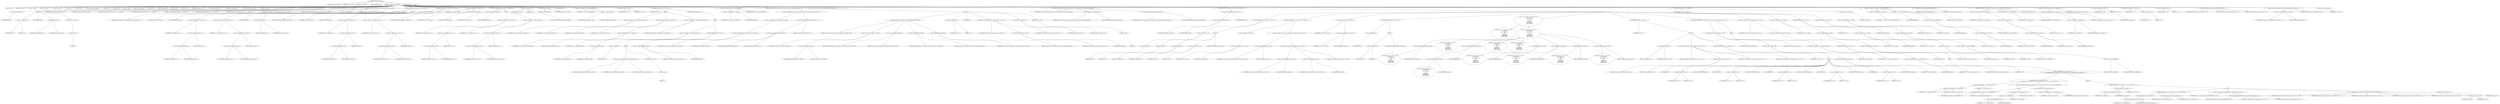 digraph hostapd_notif_assoc {  
"1000122" [label = "(METHOD,hostapd_notif_assoc)" ]
"1000123" [label = "(PARAM,hostapd_data *hapd)" ]
"1000124" [label = "(PARAM,const u8 *addr)" ]
"1000125" [label = "(PARAM,const u8 *req_ies)" ]
"1000126" [label = "(PARAM,size_t req_ies_len)" ]
"1000127" [label = "(PARAM,int reassoc)" ]
"1000128" [label = "(BLOCK,,)" ]
"1000129" [label = "(LOCAL,v9: int)" ]
"1000130" [label = "(LOCAL,v10: const u8 *)" ]
"1000131" [label = "(LOCAL,v11: size_t)" ]
"1000132" [label = "(LOCAL,v12: sta_info *)" ]
"1000133" [label = "(LOCAL,v13: sta_info *)" ]
"1000134" [label = "(LOCAL,v14: int)" ]
"1000135" [label = "(LOCAL,v15: int)" ]
"1000136" [label = "(LOCAL,v16: wpa_state_machine *)" ]
"1000137" [label = "(LOCAL,v17: int)" ]
"1000138" [label = "(LOCAL,v18: int)" ]
"1000139" [label = "(LOCAL,v19: u32)" ]
"1000140" [label = "(LOCAL,v20: unsigned int)" ]
"1000141" [label = "(LOCAL,v21: int)" ]
"1000142" [label = "(LOCAL,v22: wpa_event)" ]
"1000143" [label = "(LOCAL,v23: int)" ]
"1000144" [label = "(LOCAL,v24: u8 *)" ]
"1000145" [label = "(LOCAL,fmt: unsigned __int8 *)" ]
"1000146" [label = "(LOCAL,fmta: unsigned __int8 *)" ]
"1000147" [label = "(LOCAL,fmtb: unsigned __int8 *)" ]
"1000148" [label = "(LOCAL,elems: ieee802_11_elems)" ]
"1000149" [label = "(LOCAL,buf: u8 [ 1064 ])" ]
"1000150" [label = "(CONTROL_STRUCTURE,if ( !addr ),if ( !addr ))" ]
"1000151" [label = "(<operator>.logicalNot,!addr)" ]
"1000152" [label = "(IDENTIFIER,addr,!addr)" ]
"1000153" [label = "(BLOCK,,)" ]
"1000154" [label = "(<operator>.assignment,v9 = 2)" ]
"1000155" [label = "(IDENTIFIER,v9,v9 = 2)" ]
"1000156" [label = "(LITERAL,2,v9 = 2)" ]
"1000157" [label = "(JUMP_TARGET,LABEL_3)" ]
"1000158" [label = "(wpa_printf,wpa_printf(v9, fmt))" ]
"1000159" [label = "(IDENTIFIER,v9,wpa_printf(v9, fmt))" ]
"1000160" [label = "(IDENTIFIER,fmt,wpa_printf(v9, fmt))" ]
"1000161" [label = "(RETURN,return -1;,return -1;)" ]
"1000162" [label = "(<operator>.minus,-1)" ]
"1000163" [label = "(LITERAL,1,-1)" ]
"1000164" [label = "(random_add_randomness,random_add_randomness(addr, 6u))" ]
"1000165" [label = "(IDENTIFIER,addr,random_add_randomness(addr, 6u))" ]
"1000166" [label = "(LITERAL,6u,random_add_randomness(addr, 6u))" ]
"1000167" [label = "(hostapd_logger,hostapd_logger(hapd, addr, 1u, 2, \"associated\"))" ]
"1000168" [label = "(IDENTIFIER,hapd,hostapd_logger(hapd, addr, 1u, 2, \"associated\"))" ]
"1000169" [label = "(IDENTIFIER,addr,hostapd_logger(hapd, addr, 1u, 2, \"associated\"))" ]
"1000170" [label = "(LITERAL,1u,hostapd_logger(hapd, addr, 1u, 2, \"associated\"))" ]
"1000171" [label = "(LITERAL,2,hostapd_logger(hapd, addr, 1u, 2, \"associated\"))" ]
"1000172" [label = "(LITERAL,\"associated\",hostapd_logger(hapd, addr, 1u, 2, \"associated\"))" ]
"1000173" [label = "(ieee802_11_parse_elems,ieee802_11_parse_elems(req_ies, req_ies_len, &elems, 0))" ]
"1000174" [label = "(IDENTIFIER,req_ies,ieee802_11_parse_elems(req_ies, req_ies_len, &elems, 0))" ]
"1000175" [label = "(IDENTIFIER,req_ies_len,ieee802_11_parse_elems(req_ies, req_ies_len, &elems, 0))" ]
"1000176" [label = "(<operator>.addressOf,&elems)" ]
"1000177" [label = "(IDENTIFIER,elems,ieee802_11_parse_elems(req_ies, req_ies_len, &elems, 0))" ]
"1000178" [label = "(LITERAL,0,ieee802_11_parse_elems(req_ies, req_ies_len, &elems, 0))" ]
"1000179" [label = "(CONTROL_STRUCTURE,if ( elems.wps_ie ),if ( elems.wps_ie ))" ]
"1000180" [label = "(<operator>.fieldAccess,elems.wps_ie)" ]
"1000181" [label = "(IDENTIFIER,elems,if ( elems.wps_ie ))" ]
"1000182" [label = "(FIELD_IDENTIFIER,wps_ie,wps_ie)" ]
"1000183" [label = "(BLOCK,,)" ]
"1000184" [label = "(<operator>.assignment,v10 = elems.wps_ie - 2)" ]
"1000185" [label = "(IDENTIFIER,v10,v10 = elems.wps_ie - 2)" ]
"1000186" [label = "(<operator>.subtraction,elems.wps_ie - 2)" ]
"1000187" [label = "(<operator>.fieldAccess,elems.wps_ie)" ]
"1000188" [label = "(IDENTIFIER,elems,elems.wps_ie - 2)" ]
"1000189" [label = "(FIELD_IDENTIFIER,wps_ie,wps_ie)" ]
"1000190" [label = "(LITERAL,2,elems.wps_ie - 2)" ]
"1000191" [label = "(<operator>.assignment,v11 = elems.wps_ie_len + 2)" ]
"1000192" [label = "(IDENTIFIER,v11,v11 = elems.wps_ie_len + 2)" ]
"1000193" [label = "(<operator>.addition,elems.wps_ie_len + 2)" ]
"1000194" [label = "(<operator>.fieldAccess,elems.wps_ie_len)" ]
"1000195" [label = "(IDENTIFIER,elems,elems.wps_ie_len + 2)" ]
"1000196" [label = "(FIELD_IDENTIFIER,wps_ie_len,wps_ie_len)" ]
"1000197" [label = "(LITERAL,2,elems.wps_ie_len + 2)" ]
"1000198" [label = "(JUMP_TARGET,LABEL_6)" ]
"1000199" [label = "(wpa_printf,wpa_printf(2, fmta))" ]
"1000200" [label = "(LITERAL,2,wpa_printf(2, fmta))" ]
"1000201" [label = "(IDENTIFIER,fmta,wpa_printf(2, fmta))" ]
"1000202" [label = "(CONTROL_STRUCTURE,goto LABEL_7;,goto LABEL_7;)" ]
"1000203" [label = "(CONTROL_STRUCTURE,if ( elems.rsn_ie ),if ( elems.rsn_ie ))" ]
"1000204" [label = "(<operator>.fieldAccess,elems.rsn_ie)" ]
"1000205" [label = "(IDENTIFIER,elems,if ( elems.rsn_ie ))" ]
"1000206" [label = "(FIELD_IDENTIFIER,rsn_ie,rsn_ie)" ]
"1000207" [label = "(BLOCK,,)" ]
"1000208" [label = "(<operator>.assignment,v10 = elems.rsn_ie - 2)" ]
"1000209" [label = "(IDENTIFIER,v10,v10 = elems.rsn_ie - 2)" ]
"1000210" [label = "(<operator>.subtraction,elems.rsn_ie - 2)" ]
"1000211" [label = "(<operator>.fieldAccess,elems.rsn_ie)" ]
"1000212" [label = "(IDENTIFIER,elems,elems.rsn_ie - 2)" ]
"1000213" [label = "(FIELD_IDENTIFIER,rsn_ie,rsn_ie)" ]
"1000214" [label = "(LITERAL,2,elems.rsn_ie - 2)" ]
"1000215" [label = "(<operator>.assignment,v11 = elems.rsn_ie_len + 2)" ]
"1000216" [label = "(IDENTIFIER,v11,v11 = elems.rsn_ie_len + 2)" ]
"1000217" [label = "(<operator>.addition,elems.rsn_ie_len + 2)" ]
"1000218" [label = "(<operator>.fieldAccess,elems.rsn_ie_len)" ]
"1000219" [label = "(IDENTIFIER,elems,elems.rsn_ie_len + 2)" ]
"1000220" [label = "(FIELD_IDENTIFIER,rsn_ie_len,rsn_ie_len)" ]
"1000221" [label = "(LITERAL,2,elems.rsn_ie_len + 2)" ]
"1000222" [label = "(CONTROL_STRUCTURE,goto LABEL_6;,goto LABEL_6;)" ]
"1000223" [label = "(<operator>.assignment,v10 = elems.wpa_ie)" ]
"1000224" [label = "(IDENTIFIER,v10,v10 = elems.wpa_ie)" ]
"1000225" [label = "(<operator>.fieldAccess,elems.wpa_ie)" ]
"1000226" [label = "(IDENTIFIER,elems,v10 = elems.wpa_ie)" ]
"1000227" [label = "(FIELD_IDENTIFIER,wpa_ie,wpa_ie)" ]
"1000228" [label = "(CONTROL_STRUCTURE,if ( elems.wpa_ie ),if ( elems.wpa_ie ))" ]
"1000229" [label = "(<operator>.fieldAccess,elems.wpa_ie)" ]
"1000230" [label = "(IDENTIFIER,elems,if ( elems.wpa_ie ))" ]
"1000231" [label = "(FIELD_IDENTIFIER,wpa_ie,wpa_ie)" ]
"1000232" [label = "(BLOCK,,)" ]
"1000233" [label = "(<operator>.assignment,v10 = elems.wpa_ie - 2)" ]
"1000234" [label = "(IDENTIFIER,v10,v10 = elems.wpa_ie - 2)" ]
"1000235" [label = "(<operator>.subtraction,elems.wpa_ie - 2)" ]
"1000236" [label = "(<operator>.fieldAccess,elems.wpa_ie)" ]
"1000237" [label = "(IDENTIFIER,elems,elems.wpa_ie - 2)" ]
"1000238" [label = "(FIELD_IDENTIFIER,wpa_ie,wpa_ie)" ]
"1000239" [label = "(LITERAL,2,elems.wpa_ie - 2)" ]
"1000240" [label = "(<operator>.assignment,v11 = elems.wpa_ie_len + 2)" ]
"1000241" [label = "(IDENTIFIER,v11,v11 = elems.wpa_ie_len + 2)" ]
"1000242" [label = "(<operator>.addition,elems.wpa_ie_len + 2)" ]
"1000243" [label = "(<operator>.fieldAccess,elems.wpa_ie_len)" ]
"1000244" [label = "(IDENTIFIER,elems,elems.wpa_ie_len + 2)" ]
"1000245" [label = "(FIELD_IDENTIFIER,wpa_ie_len,wpa_ie_len)" ]
"1000246" [label = "(LITERAL,2,elems.wpa_ie_len + 2)" ]
"1000247" [label = "(CONTROL_STRUCTURE,goto LABEL_6;,goto LABEL_6;)" ]
"1000248" [label = "(<operator>.assignment,v11 = 0)" ]
"1000249" [label = "(IDENTIFIER,v11,v11 = 0)" ]
"1000250" [label = "(LITERAL,0,v11 = 0)" ]
"1000251" [label = "(wpa_printf,wpa_printf(2, fmta))" ]
"1000252" [label = "(LITERAL,2,wpa_printf(2, fmta))" ]
"1000253" [label = "(IDENTIFIER,fmta,wpa_printf(2, fmta))" ]
"1000254" [label = "(JUMP_TARGET,LABEL_7)" ]
"1000255" [label = "(<operator>.assignment,v12 = ap_get_sta(hapd, addr))" ]
"1000256" [label = "(IDENTIFIER,v12,v12 = ap_get_sta(hapd, addr))" ]
"1000257" [label = "(ap_get_sta,ap_get_sta(hapd, addr))" ]
"1000258" [label = "(IDENTIFIER,hapd,ap_get_sta(hapd, addr))" ]
"1000259" [label = "(IDENTIFIER,addr,ap_get_sta(hapd, addr))" ]
"1000260" [label = "(<operator>.assignment,v13 = v12)" ]
"1000261" [label = "(IDENTIFIER,v13,v13 = v12)" ]
"1000262" [label = "(IDENTIFIER,v12,v13 = v12)" ]
"1000263" [label = "(CONTROL_STRUCTURE,if ( v12 ),if ( v12 ))" ]
"1000264" [label = "(IDENTIFIER,v12,if ( v12 ))" ]
"1000265" [label = "(BLOCK,,)" ]
"1000266" [label = "(ap_sta_no_session_timeout,ap_sta_no_session_timeout(hapd, v12))" ]
"1000267" [label = "(IDENTIFIER,hapd,ap_sta_no_session_timeout(hapd, v12))" ]
"1000268" [label = "(IDENTIFIER,v12,ap_sta_no_session_timeout(hapd, v12))" ]
"1000269" [label = "(accounting_sta_stop,accounting_sta_stop(hapd, v13))" ]
"1000270" [label = "(IDENTIFIER,hapd,accounting_sta_stop(hapd, v13))" ]
"1000271" [label = "(IDENTIFIER,v13,accounting_sta_stop(hapd, v13))" ]
"1000272" [label = "(<operator>.assignment,v13->timeout_next = STA_NULLFUNC)" ]
"1000273" [label = "(<operator>.indirectFieldAccess,v13->timeout_next)" ]
"1000274" [label = "(IDENTIFIER,v13,v13->timeout_next = STA_NULLFUNC)" ]
"1000275" [label = "(FIELD_IDENTIFIER,timeout_next,timeout_next)" ]
"1000276" [label = "(IDENTIFIER,STA_NULLFUNC,v13->timeout_next = STA_NULLFUNC)" ]
"1000277" [label = "(CONTROL_STRUCTURE,else,else)" ]
"1000278" [label = "(BLOCK,,)" ]
"1000279" [label = "(<operator>.assignment,v13 = ap_sta_add(hapd, addr))" ]
"1000280" [label = "(IDENTIFIER,v13,v13 = ap_sta_add(hapd, addr))" ]
"1000281" [label = "(ap_sta_add,ap_sta_add(hapd, addr))" ]
"1000282" [label = "(IDENTIFIER,hapd,ap_sta_add(hapd, addr))" ]
"1000283" [label = "(IDENTIFIER,addr,ap_sta_add(hapd, addr))" ]
"1000284" [label = "(CONTROL_STRUCTURE,if ( !v13 ),if ( !v13 ))" ]
"1000285" [label = "(<operator>.logicalNot,!v13)" ]
"1000286" [label = "(IDENTIFIER,v13,!v13)" ]
"1000287" [label = "(BLOCK,,)" ]
"1000288" [label = "(hostapd_drv_sta_disassoc,hostapd_drv_sta_disassoc(hapd, addr, 5))" ]
"1000289" [label = "(IDENTIFIER,hapd,hostapd_drv_sta_disassoc(hapd, addr, 5))" ]
"1000290" [label = "(IDENTIFIER,addr,hostapd_drv_sta_disassoc(hapd, addr, 5))" ]
"1000291" [label = "(LITERAL,5,hostapd_drv_sta_disassoc(hapd, addr, 5))" ]
"1000292" [label = "(RETURN,return -1;,return -1;)" ]
"1000293" [label = "(<operator>.minus,-1)" ]
"1000294" [label = "(LITERAL,1,-1)" ]
"1000295" [label = "(<operators>.assignmentAnd,v13->flags &= 0xFFFECFFF)" ]
"1000296" [label = "(<operator>.indirectFieldAccess,v13->flags)" ]
"1000297" [label = "(IDENTIFIER,v13,v13->flags &= 0xFFFECFFF)" ]
"1000298" [label = "(FIELD_IDENTIFIER,flags,flags)" ]
"1000299" [label = "(LITERAL,0xFFFECFFF,v13->flags &= 0xFFFECFFF)" ]
"1000300" [label = "(CONTROL_STRUCTURE,if ( !hapd->iface->drv_max_acl_mac_addrs && hostapd_check_acl(hapd, addr, 0) != 1 ),if ( !hapd->iface->drv_max_acl_mac_addrs && hostapd_check_acl(hapd, addr, 0) != 1 ))" ]
"1000301" [label = "(<operator>.logicalAnd,!hapd->iface->drv_max_acl_mac_addrs && hostapd_check_acl(hapd, addr, 0) != 1)" ]
"1000302" [label = "(<operator>.logicalNot,!hapd->iface->drv_max_acl_mac_addrs)" ]
"1000303" [label = "(<operator>.indirectFieldAccess,hapd->iface->drv_max_acl_mac_addrs)" ]
"1000304" [label = "(<operator>.indirectFieldAccess,hapd->iface)" ]
"1000305" [label = "(IDENTIFIER,hapd,!hapd->iface->drv_max_acl_mac_addrs)" ]
"1000306" [label = "(FIELD_IDENTIFIER,iface,iface)" ]
"1000307" [label = "(FIELD_IDENTIFIER,drv_max_acl_mac_addrs,drv_max_acl_mac_addrs)" ]
"1000308" [label = "(<operator>.notEquals,hostapd_check_acl(hapd, addr, 0) != 1)" ]
"1000309" [label = "(hostapd_check_acl,hostapd_check_acl(hapd, addr, 0))" ]
"1000310" [label = "(IDENTIFIER,hapd,hostapd_check_acl(hapd, addr, 0))" ]
"1000311" [label = "(IDENTIFIER,addr,hostapd_check_acl(hapd, addr, 0))" ]
"1000312" [label = "(LITERAL,0,hostapd_check_acl(hapd, addr, 0))" ]
"1000313" [label = "(LITERAL,1,hostapd_check_acl(hapd, addr, 0) != 1)" ]
"1000314" [label = "(BLOCK,,)" ]
"1000315" [label = "(wpa_printf,wpa_printf(3, (const unsigned __int8 *)addr[2], addr[3], addr[4], addr[5]))" ]
"1000316" [label = "(LITERAL,3,wpa_printf(3, (const unsigned __int8 *)addr[2], addr[3], addr[4], addr[5]))" ]
"1000317" [label = "(<operator>.cast,(const unsigned __int8 *)addr[2])" ]
"1000318" [label = "(UNKNOWN,const unsigned __int8 *,const unsigned __int8 *)" ]
"1000319" [label = "(<operator>.indirectIndexAccess,addr[2])" ]
"1000320" [label = "(IDENTIFIER,addr,(const unsigned __int8 *)addr[2])" ]
"1000321" [label = "(LITERAL,2,(const unsigned __int8 *)addr[2])" ]
"1000322" [label = "(<operator>.indirectIndexAccess,addr[3])" ]
"1000323" [label = "(IDENTIFIER,addr,wpa_printf(3, (const unsigned __int8 *)addr[2], addr[3], addr[4], addr[5]))" ]
"1000324" [label = "(LITERAL,3,wpa_printf(3, (const unsigned __int8 *)addr[2], addr[3], addr[4], addr[5]))" ]
"1000325" [label = "(<operator>.indirectIndexAccess,addr[4])" ]
"1000326" [label = "(IDENTIFIER,addr,wpa_printf(3, (const unsigned __int8 *)addr[2], addr[3], addr[4], addr[5]))" ]
"1000327" [label = "(LITERAL,4,wpa_printf(3, (const unsigned __int8 *)addr[2], addr[3], addr[4], addr[5]))" ]
"1000328" [label = "(<operator>.indirectIndexAccess,addr[5])" ]
"1000329" [label = "(IDENTIFIER,addr,wpa_printf(3, (const unsigned __int8 *)addr[2], addr[3], addr[4], addr[5]))" ]
"1000330" [label = "(LITERAL,5,wpa_printf(3, (const unsigned __int8 *)addr[2], addr[3], addr[4], addr[5]))" ]
"1000331" [label = "(<operator>.assignment,v14 = 1)" ]
"1000332" [label = "(IDENTIFIER,v14,v14 = 1)" ]
"1000333" [label = "(LITERAL,1,v14 = 1)" ]
"1000334" [label = "(JUMP_TARGET,fail)" ]
"1000335" [label = "(hostapd_drv_sta_disassoc,hostapd_drv_sta_disassoc(hapd, v13->addr, v14))" ]
"1000336" [label = "(IDENTIFIER,hapd,hostapd_drv_sta_disassoc(hapd, v13->addr, v14))" ]
"1000337" [label = "(<operator>.indirectFieldAccess,v13->addr)" ]
"1000338" [label = "(IDENTIFIER,v13,hostapd_drv_sta_disassoc(hapd, v13->addr, v14))" ]
"1000339" [label = "(FIELD_IDENTIFIER,addr,addr)" ]
"1000340" [label = "(IDENTIFIER,v14,hostapd_drv_sta_disassoc(hapd, v13->addr, v14))" ]
"1000341" [label = "(ap_free_sta,ap_free_sta(hapd, v13))" ]
"1000342" [label = "(IDENTIFIER,hapd,ap_free_sta(hapd, v13))" ]
"1000343" [label = "(IDENTIFIER,v13,ap_free_sta(hapd, v13))" ]
"1000344" [label = "(RETURN,return -1;,return -1;)" ]
"1000345" [label = "(<operator>.minus,-1)" ]
"1000346" [label = "(LITERAL,1,-1)" ]
"1000347" [label = "(ap_copy_sta_supp_op_classes,ap_copy_sta_supp_op_classes(v13, elems.supp_op_classes, elems.supp_op_classes_len))" ]
"1000348" [label = "(IDENTIFIER,v13,ap_copy_sta_supp_op_classes(v13, elems.supp_op_classes, elems.supp_op_classes_len))" ]
"1000349" [label = "(<operator>.fieldAccess,elems.supp_op_classes)" ]
"1000350" [label = "(IDENTIFIER,elems,ap_copy_sta_supp_op_classes(v13, elems.supp_op_classes, elems.supp_op_classes_len))" ]
"1000351" [label = "(FIELD_IDENTIFIER,supp_op_classes,supp_op_classes)" ]
"1000352" [label = "(<operator>.fieldAccess,elems.supp_op_classes_len)" ]
"1000353" [label = "(IDENTIFIER,elems,ap_copy_sta_supp_op_classes(v13, elems.supp_op_classes, elems.supp_op_classes_len))" ]
"1000354" [label = "(FIELD_IDENTIFIER,supp_op_classes_len,supp_op_classes_len)" ]
"1000355" [label = "(CONTROL_STRUCTURE,if ( hapd->conf->wpa ),if ( hapd->conf->wpa ))" ]
"1000356" [label = "(<operator>.indirectFieldAccess,hapd->conf->wpa)" ]
"1000357" [label = "(<operator>.indirectFieldAccess,hapd->conf)" ]
"1000358" [label = "(IDENTIFIER,hapd,if ( hapd->conf->wpa ))" ]
"1000359" [label = "(FIELD_IDENTIFIER,conf,conf)" ]
"1000360" [label = "(FIELD_IDENTIFIER,wpa,wpa)" ]
"1000361" [label = "(BLOCK,,)" ]
"1000362" [label = "(CONTROL_STRUCTURE,if ( !v10 || !v11 ),if ( !v10 || !v11 ))" ]
"1000363" [label = "(<operator>.logicalOr,!v10 || !v11)" ]
"1000364" [label = "(<operator>.logicalNot,!v10)" ]
"1000365" [label = "(IDENTIFIER,v10,!v10)" ]
"1000366" [label = "(<operator>.logicalNot,!v11)" ]
"1000367" [label = "(IDENTIFIER,v11,!v11)" ]
"1000368" [label = "(BLOCK,,)" ]
"1000369" [label = "(wpa_printf,wpa_printf(2, fmt))" ]
"1000370" [label = "(LITERAL,2,wpa_printf(2, fmt))" ]
"1000371" [label = "(IDENTIFIER,fmt,wpa_printf(2, fmt))" ]
"1000372" [label = "(<operator>.assignment,v14 = 13)" ]
"1000373" [label = "(IDENTIFIER,v14,v14 = 13)" ]
"1000374" [label = "(LITERAL,13,v14 = 13)" ]
"1000375" [label = "(CONTROL_STRUCTURE,goto fail;,goto fail;)" ]
"1000376" [label = "(CONTROL_STRUCTURE,if ( !v13->wpa_sm ),if ( !v13->wpa_sm ))" ]
"1000377" [label = "(<operator>.logicalNot,!v13->wpa_sm)" ]
"1000378" [label = "(<operator>.indirectFieldAccess,v13->wpa_sm)" ]
"1000379" [label = "(IDENTIFIER,v13,!v13->wpa_sm)" ]
"1000380" [label = "(FIELD_IDENTIFIER,wpa_sm,wpa_sm)" ]
"1000381" [label = "(<operator>.assignment,v13->wpa_sm = wpa_auth_sta_init(hapd->wpa_auth, v13->addr, 0))" ]
"1000382" [label = "(<operator>.indirectFieldAccess,v13->wpa_sm)" ]
"1000383" [label = "(IDENTIFIER,v13,v13->wpa_sm = wpa_auth_sta_init(hapd->wpa_auth, v13->addr, 0))" ]
"1000384" [label = "(FIELD_IDENTIFIER,wpa_sm,wpa_sm)" ]
"1000385" [label = "(wpa_auth_sta_init,wpa_auth_sta_init(hapd->wpa_auth, v13->addr, 0))" ]
"1000386" [label = "(<operator>.indirectFieldAccess,hapd->wpa_auth)" ]
"1000387" [label = "(IDENTIFIER,hapd,wpa_auth_sta_init(hapd->wpa_auth, v13->addr, 0))" ]
"1000388" [label = "(FIELD_IDENTIFIER,wpa_auth,wpa_auth)" ]
"1000389" [label = "(<operator>.indirectFieldAccess,v13->addr)" ]
"1000390" [label = "(IDENTIFIER,v13,wpa_auth_sta_init(hapd->wpa_auth, v13->addr, 0))" ]
"1000391" [label = "(FIELD_IDENTIFIER,addr,addr)" ]
"1000392" [label = "(LITERAL,0,wpa_auth_sta_init(hapd->wpa_auth, v13->addr, 0))" ]
"1000393" [label = "(<operator>.assignment,v16 = v13->wpa_sm)" ]
"1000394" [label = "(IDENTIFIER,v16,v16 = v13->wpa_sm)" ]
"1000395" [label = "(<operator>.indirectFieldAccess,v13->wpa_sm)" ]
"1000396" [label = "(IDENTIFIER,v13,v16 = v13->wpa_sm)" ]
"1000397" [label = "(FIELD_IDENTIFIER,wpa_sm,wpa_sm)" ]
"1000398" [label = "(CONTROL_STRUCTURE,if ( !v16 ),if ( !v16 ))" ]
"1000399" [label = "(<operator>.logicalNot,!v16)" ]
"1000400" [label = "(IDENTIFIER,v16,!v16)" ]
"1000401" [label = "(BLOCK,,)" ]
"1000402" [label = "(<operator>.assignment,v9 = 5)" ]
"1000403" [label = "(IDENTIFIER,v9,v9 = 5)" ]
"1000404" [label = "(LITERAL,5,v9 = 5)" ]
"1000405" [label = "(CONTROL_STRUCTURE,goto LABEL_3;,goto LABEL_3;)" ]
"1000406" [label = "(<operator>.assignment,v17 = wpa_validate_wpa_ie(\n            hapd->wpa_auth,\n            v16,\n            hapd->iface->freq,\n            v10,\n            v11,\n            elems.mdie,\n            elems.mdie_len,\n            elems.owe_dh,\n            elems.owe_dh_len))" ]
"1000407" [label = "(IDENTIFIER,v17,v17 = wpa_validate_wpa_ie(\n            hapd->wpa_auth,\n            v16,\n            hapd->iface->freq,\n            v10,\n            v11,\n            elems.mdie,\n            elems.mdie_len,\n            elems.owe_dh,\n            elems.owe_dh_len))" ]
"1000408" [label = "(wpa_validate_wpa_ie,wpa_validate_wpa_ie(\n            hapd->wpa_auth,\n            v16,\n            hapd->iface->freq,\n            v10,\n            v11,\n            elems.mdie,\n            elems.mdie_len,\n            elems.owe_dh,\n            elems.owe_dh_len))" ]
"1000409" [label = "(<operator>.indirectFieldAccess,hapd->wpa_auth)" ]
"1000410" [label = "(IDENTIFIER,hapd,wpa_validate_wpa_ie(\n            hapd->wpa_auth,\n            v16,\n            hapd->iface->freq,\n            v10,\n            v11,\n            elems.mdie,\n            elems.mdie_len,\n            elems.owe_dh,\n            elems.owe_dh_len))" ]
"1000411" [label = "(FIELD_IDENTIFIER,wpa_auth,wpa_auth)" ]
"1000412" [label = "(IDENTIFIER,v16,wpa_validate_wpa_ie(\n            hapd->wpa_auth,\n            v16,\n            hapd->iface->freq,\n            v10,\n            v11,\n            elems.mdie,\n            elems.mdie_len,\n            elems.owe_dh,\n            elems.owe_dh_len))" ]
"1000413" [label = "(<operator>.indirectFieldAccess,hapd->iface->freq)" ]
"1000414" [label = "(<operator>.indirectFieldAccess,hapd->iface)" ]
"1000415" [label = "(IDENTIFIER,hapd,wpa_validate_wpa_ie(\n            hapd->wpa_auth,\n            v16,\n            hapd->iface->freq,\n            v10,\n            v11,\n            elems.mdie,\n            elems.mdie_len,\n            elems.owe_dh,\n            elems.owe_dh_len))" ]
"1000416" [label = "(FIELD_IDENTIFIER,iface,iface)" ]
"1000417" [label = "(FIELD_IDENTIFIER,freq,freq)" ]
"1000418" [label = "(IDENTIFIER,v10,wpa_validate_wpa_ie(\n            hapd->wpa_auth,\n            v16,\n            hapd->iface->freq,\n            v10,\n            v11,\n            elems.mdie,\n            elems.mdie_len,\n            elems.owe_dh,\n            elems.owe_dh_len))" ]
"1000419" [label = "(IDENTIFIER,v11,wpa_validate_wpa_ie(\n            hapd->wpa_auth,\n            v16,\n            hapd->iface->freq,\n            v10,\n            v11,\n            elems.mdie,\n            elems.mdie_len,\n            elems.owe_dh,\n            elems.owe_dh_len))" ]
"1000420" [label = "(<operator>.fieldAccess,elems.mdie)" ]
"1000421" [label = "(IDENTIFIER,elems,wpa_validate_wpa_ie(\n            hapd->wpa_auth,\n            v16,\n            hapd->iface->freq,\n            v10,\n            v11,\n            elems.mdie,\n            elems.mdie_len,\n            elems.owe_dh,\n            elems.owe_dh_len))" ]
"1000422" [label = "(FIELD_IDENTIFIER,mdie,mdie)" ]
"1000423" [label = "(<operator>.fieldAccess,elems.mdie_len)" ]
"1000424" [label = "(IDENTIFIER,elems,wpa_validate_wpa_ie(\n            hapd->wpa_auth,\n            v16,\n            hapd->iface->freq,\n            v10,\n            v11,\n            elems.mdie,\n            elems.mdie_len,\n            elems.owe_dh,\n            elems.owe_dh_len))" ]
"1000425" [label = "(FIELD_IDENTIFIER,mdie_len,mdie_len)" ]
"1000426" [label = "(<operator>.fieldAccess,elems.owe_dh)" ]
"1000427" [label = "(IDENTIFIER,elems,wpa_validate_wpa_ie(\n            hapd->wpa_auth,\n            v16,\n            hapd->iface->freq,\n            v10,\n            v11,\n            elems.mdie,\n            elems.mdie_len,\n            elems.owe_dh,\n            elems.owe_dh_len))" ]
"1000428" [label = "(FIELD_IDENTIFIER,owe_dh,owe_dh)" ]
"1000429" [label = "(<operator>.fieldAccess,elems.owe_dh_len)" ]
"1000430" [label = "(IDENTIFIER,elems,wpa_validate_wpa_ie(\n            hapd->wpa_auth,\n            v16,\n            hapd->iface->freq,\n            v10,\n            v11,\n            elems.mdie,\n            elems.mdie_len,\n            elems.owe_dh,\n            elems.owe_dh_len))" ]
"1000431" [label = "(FIELD_IDENTIFIER,owe_dh_len,owe_dh_len)" ]
"1000432" [label = "(CONTROL_STRUCTURE,if ( v17 ),if ( v17 ))" ]
"1000433" [label = "(IDENTIFIER,v17,if ( v17 ))" ]
"1000434" [label = "(BLOCK,,)" ]
"1000435" [label = "(wpa_printf,wpa_printf(2, fmtb))" ]
"1000436" [label = "(LITERAL,2,wpa_printf(2, fmtb))" ]
"1000437" [label = "(IDENTIFIER,fmtb,wpa_printf(2, fmtb))" ]
"1000438" [label = "(wpa_hexdump,wpa_hexdump(2, (const unsigned __int8 *)\"IE\", v10, v11))" ]
"1000439" [label = "(LITERAL,2,wpa_hexdump(2, (const unsigned __int8 *)\"IE\", v10, v11))" ]
"1000440" [label = "(<operator>.cast,(const unsigned __int8 *)\"IE\")" ]
"1000441" [label = "(UNKNOWN,const unsigned __int8 *,const unsigned __int8 *)" ]
"1000442" [label = "(LITERAL,\"IE\",(const unsigned __int8 *)\"IE\")" ]
"1000443" [label = "(IDENTIFIER,v10,wpa_hexdump(2, (const unsigned __int8 *)\"IE\", v10, v11))" ]
"1000444" [label = "(IDENTIFIER,v11,wpa_hexdump(2, (const unsigned __int8 *)\"IE\", v10, v11))" ]
"1000445" [label = "(CONTROL_STRUCTURE,switch ( v17 ),switch ( v17 ))" ]
"1000446" [label = "(IDENTIFIER,v17,switch ( v17 ))" ]
"1000447" [label = "(BLOCK,,)" ]
"1000448" [label = "(JUMP_TARGET,case 2)" ]
"1000449" [label = "(<operator>.assignment,v14 = 18)" ]
"1000450" [label = "(IDENTIFIER,v14,v14 = 18)" ]
"1000451" [label = "(LITERAL,18,v14 = 18)" ]
"1000452" [label = "(CONTROL_STRUCTURE,break;,break;)" ]
"1000453" [label = "(JUMP_TARGET,case 3)" ]
"1000454" [label = "(<operator>.assignment,v14 = 19)" ]
"1000455" [label = "(IDENTIFIER,v14,v14 = 19)" ]
"1000456" [label = "(LITERAL,19,v14 = 19)" ]
"1000457" [label = "(CONTROL_STRUCTURE,break;,break;)" ]
"1000458" [label = "(JUMP_TARGET,case 4)" ]
"1000459" [label = "(<operator>.assignment,v14 = 20)" ]
"1000460" [label = "(IDENTIFIER,v14,v14 = 20)" ]
"1000461" [label = "(LITERAL,20,v14 = 20)" ]
"1000462" [label = "(CONTROL_STRUCTURE,break;,break;)" ]
"1000463" [label = "(JUMP_TARGET,case 8)" ]
"1000464" [label = "(<operator>.assignment,v14 = 24)" ]
"1000465" [label = "(IDENTIFIER,v14,v14 = 24)" ]
"1000466" [label = "(LITERAL,24,v14 = 24)" ]
"1000467" [label = "(CONTROL_STRUCTURE,break;,break;)" ]
"1000468" [label = "(JUMP_TARGET,default)" ]
"1000469" [label = "(<operator>.assignment,v14 = 13)" ]
"1000470" [label = "(IDENTIFIER,v14,v14 = 13)" ]
"1000471" [label = "(LITERAL,13,v14 = 13)" ]
"1000472" [label = "(CONTROL_STRUCTURE,break;,break;)" ]
"1000473" [label = "(CONTROL_STRUCTURE,goto fail;,goto fail;)" ]
"1000474" [label = "(CONTROL_STRUCTURE,if ( (v13->flags & 0x402) == 1026 ),if ( (v13->flags & 0x402) == 1026 ))" ]
"1000475" [label = "(<operator>.equals,(v13->flags & 0x402) == 1026)" ]
"1000476" [label = "(<operator>.and,v13->flags & 0x402)" ]
"1000477" [label = "(<operator>.indirectFieldAccess,v13->flags)" ]
"1000478" [label = "(IDENTIFIER,v13,v13->flags & 0x402)" ]
"1000479" [label = "(FIELD_IDENTIFIER,flags,flags)" ]
"1000480" [label = "(LITERAL,0x402,v13->flags & 0x402)" ]
"1000481" [label = "(LITERAL,1026,(v13->flags & 0x402) == 1026)" ]
"1000482" [label = "(BLOCK,,)" ]
"1000483" [label = "(<operator>.assignment,v15 = v13->sa_query_timed_out)" ]
"1000484" [label = "(IDENTIFIER,v15,v15 = v13->sa_query_timed_out)" ]
"1000485" [label = "(<operator>.indirectFieldAccess,v13->sa_query_timed_out)" ]
"1000486" [label = "(IDENTIFIER,v13,v15 = v13->sa_query_timed_out)" ]
"1000487" [label = "(FIELD_IDENTIFIER,sa_query_timed_out,sa_query_timed_out)" ]
"1000488" [label = "(CONTROL_STRUCTURE,if ( !v15 ),if ( !v15 ))" ]
"1000489" [label = "(<operator>.logicalNot,!v15)" ]
"1000490" [label = "(IDENTIFIER,v15,!v15)" ]
"1000491" [label = "(BLOCK,,)" ]
"1000492" [label = "(CONTROL_STRUCTURE,if ( v13->sa_query_count <= 0\n          || (ap_check_sa_query_timeout(hapd, v13), (~v13->flags & 0x402) == 0) && !v13->sa_query_timed_out ),if ( v13->sa_query_count <= 0\n          || (ap_check_sa_query_timeout(hapd, v13), (~v13->flags & 0x402) == 0) && !v13->sa_query_timed_out ))" ]
"1000493" [label = "(<operator>.logicalOr,v13->sa_query_count <= 0\n          || (ap_check_sa_query_timeout(hapd, v13), (~v13->flags & 0x402) == 0) && !v13->sa_query_timed_out)" ]
"1000494" [label = "(<operator>.lessEqualsThan,v13->sa_query_count <= 0)" ]
"1000495" [label = "(<operator>.indirectFieldAccess,v13->sa_query_count)" ]
"1000496" [label = "(IDENTIFIER,v13,v13->sa_query_count <= 0)" ]
"1000497" [label = "(FIELD_IDENTIFIER,sa_query_count,sa_query_count)" ]
"1000498" [label = "(LITERAL,0,v13->sa_query_count <= 0)" ]
"1000499" [label = "(<operator>.logicalAnd,(ap_check_sa_query_timeout(hapd, v13), (~v13->flags & 0x402) == 0) && !v13->sa_query_timed_out)" ]
"1000500" [label = "(BLOCK,,)" ]
"1000501" [label = "(ap_check_sa_query_timeout,ap_check_sa_query_timeout(hapd, v13))" ]
"1000502" [label = "(IDENTIFIER,hapd,ap_check_sa_query_timeout(hapd, v13))" ]
"1000503" [label = "(IDENTIFIER,v13,ap_check_sa_query_timeout(hapd, v13))" ]
"1000504" [label = "(<operator>.equals,(~v13->flags & 0x402) == 0)" ]
"1000505" [label = "(<operator>.and,~v13->flags & 0x402)" ]
"1000506" [label = "(<operator>.indirectFieldAccess,~v13->flags)" ]
"1000507" [label = "(IDENTIFIER,~v13,~v13->flags & 0x402)" ]
"1000508" [label = "(FIELD_IDENTIFIER,flags,flags)" ]
"1000509" [label = "(LITERAL,0x402,~v13->flags & 0x402)" ]
"1000510" [label = "(LITERAL,0,(~v13->flags & 0x402) == 0)" ]
"1000511" [label = "(<operator>.logicalNot,!v13->sa_query_timed_out)" ]
"1000512" [label = "(<operator>.indirectFieldAccess,v13->sa_query_timed_out)" ]
"1000513" [label = "(IDENTIFIER,v13,!v13->sa_query_timed_out)" ]
"1000514" [label = "(FIELD_IDENTIFIER,sa_query_timed_out,sa_query_timed_out)" ]
"1000515" [label = "(BLOCK,,)" ]
"1000516" [label = "(CONTROL_STRUCTURE,if ( v13->auth_alg != 2 ),if ( v13->auth_alg != 2 ))" ]
"1000517" [label = "(<operator>.notEquals,v13->auth_alg != 2)" ]
"1000518" [label = "(<operator>.indirectFieldAccess,v13->auth_alg)" ]
"1000519" [label = "(IDENTIFIER,v13,v13->auth_alg != 2)" ]
"1000520" [label = "(FIELD_IDENTIFIER,auth_alg,auth_alg)" ]
"1000521" [label = "(LITERAL,2,v13->auth_alg != 2)" ]
"1000522" [label = "(BLOCK,,)" ]
"1000523" [label = "(CONTROL_STRUCTURE,if ( !v13->sa_query_count ),if ( !v13->sa_query_count ))" ]
"1000524" [label = "(<operator>.logicalNot,!v13->sa_query_count)" ]
"1000525" [label = "(<operator>.indirectFieldAccess,v13->sa_query_count)" ]
"1000526" [label = "(IDENTIFIER,v13,!v13->sa_query_count)" ]
"1000527" [label = "(FIELD_IDENTIFIER,sa_query_count,sa_query_count)" ]
"1000528" [label = "(ap_sta_start_sa_query,ap_sta_start_sa_query(hapd, v13))" ]
"1000529" [label = "(IDENTIFIER,hapd,ap_sta_start_sa_query(hapd, v13))" ]
"1000530" [label = "(IDENTIFIER,v13,ap_sta_start_sa_query(hapd, v13))" ]
"1000531" [label = "(<operator>.assignment,v24 = hostapd_eid_assoc_comeback_time(hapd, v13, buf))" ]
"1000532" [label = "(IDENTIFIER,v24,v24 = hostapd_eid_assoc_comeback_time(hapd, v13, buf))" ]
"1000533" [label = "(hostapd_eid_assoc_comeback_time,hostapd_eid_assoc_comeback_time(hapd, v13, buf))" ]
"1000534" [label = "(IDENTIFIER,hapd,hostapd_eid_assoc_comeback_time(hapd, v13, buf))" ]
"1000535" [label = "(IDENTIFIER,v13,hostapd_eid_assoc_comeback_time(hapd, v13, buf))" ]
"1000536" [label = "(IDENTIFIER,buf,hostapd_eid_assoc_comeback_time(hapd, v13, buf))" ]
"1000537" [label = "(hostapd_sta_assoc,hostapd_sta_assoc(hapd, addr, reassoc, 0x1Eu, buf, v24 - buf))" ]
"1000538" [label = "(IDENTIFIER,hapd,hostapd_sta_assoc(hapd, addr, reassoc, 0x1Eu, buf, v24 - buf))" ]
"1000539" [label = "(IDENTIFIER,addr,hostapd_sta_assoc(hapd, addr, reassoc, 0x1Eu, buf, v24 - buf))" ]
"1000540" [label = "(IDENTIFIER,reassoc,hostapd_sta_assoc(hapd, addr, reassoc, 0x1Eu, buf, v24 - buf))" ]
"1000541" [label = "(LITERAL,0x1Eu,hostapd_sta_assoc(hapd, addr, reassoc, 0x1Eu, buf, v24 - buf))" ]
"1000542" [label = "(IDENTIFIER,buf,hostapd_sta_assoc(hapd, addr, reassoc, 0x1Eu, buf, v24 - buf))" ]
"1000543" [label = "(<operator>.subtraction,v24 - buf)" ]
"1000544" [label = "(IDENTIFIER,v24,v24 - buf)" ]
"1000545" [label = "(IDENTIFIER,buf,v24 - buf)" ]
"1000546" [label = "(RETURN,return v15;,return v15;)" ]
"1000547" [label = "(IDENTIFIER,v15,return v15;)" ]
"1000548" [label = "(<operator>.assignment,v18 = wpa_auth_uses_mfp(v13->wpa_sm))" ]
"1000549" [label = "(IDENTIFIER,v18,v18 = wpa_auth_uses_mfp(v13->wpa_sm))" ]
"1000550" [label = "(wpa_auth_uses_mfp,wpa_auth_uses_mfp(v13->wpa_sm))" ]
"1000551" [label = "(<operator>.indirectFieldAccess,v13->wpa_sm)" ]
"1000552" [label = "(IDENTIFIER,v13,wpa_auth_uses_mfp(v13->wpa_sm))" ]
"1000553" [label = "(FIELD_IDENTIFIER,wpa_sm,wpa_sm)" ]
"1000554" [label = "(<operator>.assignment,v19 = v13->flags)" ]
"1000555" [label = "(IDENTIFIER,v19,v19 = v13->flags)" ]
"1000556" [label = "(<operator>.indirectFieldAccess,v13->flags)" ]
"1000557" [label = "(IDENTIFIER,v13,v19 = v13->flags)" ]
"1000558" [label = "(FIELD_IDENTIFIER,flags,flags)" ]
"1000559" [label = "(CONTROL_STRUCTURE,if ( v18 ),if ( v18 ))" ]
"1000560" [label = "(IDENTIFIER,v18,if ( v18 ))" ]
"1000561" [label = "(<operator>.assignment,v20 = v19 | 0x400)" ]
"1000562" [label = "(IDENTIFIER,v20,v20 = v19 | 0x400)" ]
"1000563" [label = "(<operator>.or,v19 | 0x400)" ]
"1000564" [label = "(IDENTIFIER,v19,v19 | 0x400)" ]
"1000565" [label = "(LITERAL,0x400,v19 | 0x400)" ]
"1000566" [label = "(CONTROL_STRUCTURE,else,else)" ]
"1000567" [label = "(<operator>.assignment,v20 = v19 & 0xFFFFFBFF)" ]
"1000568" [label = "(IDENTIFIER,v20,v20 = v19 & 0xFFFFFBFF)" ]
"1000569" [label = "(<operator>.and,v19 & 0xFFFFFBFF)" ]
"1000570" [label = "(IDENTIFIER,v19,v19 & 0xFFFFFBFF)" ]
"1000571" [label = "(LITERAL,0xFFFFFBFF,v19 & 0xFFFFFBFF)" ]
"1000572" [label = "(<operator>.assignment,v13->flags = v20)" ]
"1000573" [label = "(<operator>.indirectFieldAccess,v13->flags)" ]
"1000574" [label = "(IDENTIFIER,v13,v13->flags = v20)" ]
"1000575" [label = "(FIELD_IDENTIFIER,flags,flags)" ]
"1000576" [label = "(IDENTIFIER,v20,v13->flags = v20)" ]
"1000577" [label = "(<operator>.assignment,v21 = v13->flags & 2)" ]
"1000578" [label = "(IDENTIFIER,v21,v21 = v13->flags & 2)" ]
"1000579" [label = "(<operator>.and,v13->flags & 2)" ]
"1000580" [label = "(<operator>.indirectFieldAccess,v13->flags)" ]
"1000581" [label = "(IDENTIFIER,v13,v13->flags & 2)" ]
"1000582" [label = "(FIELD_IDENTIFIER,flags,flags)" ]
"1000583" [label = "(LITERAL,2,v13->flags & 2)" ]
"1000584" [label = "(<operator>.assignment,v13->flags = v13->flags & 0xFFF7FFFF | 3)" ]
"1000585" [label = "(<operator>.indirectFieldAccess,v13->flags)" ]
"1000586" [label = "(IDENTIFIER,v13,v13->flags = v13->flags & 0xFFF7FFFF | 3)" ]
"1000587" [label = "(FIELD_IDENTIFIER,flags,flags)" ]
"1000588" [label = "(<operator>.or,v13->flags & 0xFFF7FFFF | 3)" ]
"1000589" [label = "(<operator>.and,v13->flags & 0xFFF7FFFF)" ]
"1000590" [label = "(<operator>.indirectFieldAccess,v13->flags)" ]
"1000591" [label = "(IDENTIFIER,v13,v13->flags & 0xFFF7FFFF)" ]
"1000592" [label = "(FIELD_IDENTIFIER,flags,flags)" ]
"1000593" [label = "(LITERAL,0xFFF7FFFF,v13->flags & 0xFFF7FFFF)" ]
"1000594" [label = "(LITERAL,3,v13->flags & 0xFFF7FFFF | 3)" ]
"1000595" [label = "(hostapd_set_sta_flags,hostapd_set_sta_flags(hapd, v13))" ]
"1000596" [label = "(IDENTIFIER,hapd,hostapd_set_sta_flags(hapd, v13))" ]
"1000597" [label = "(IDENTIFIER,v13,hostapd_set_sta_flags(hapd, v13))" ]
"1000598" [label = "(CONTROL_STRUCTURE,if ( reassoc && v13->auth_alg == 2 ),if ( reassoc && v13->auth_alg == 2 ))" ]
"1000599" [label = "(<operator>.logicalAnd,reassoc && v13->auth_alg == 2)" ]
"1000600" [label = "(IDENTIFIER,reassoc,reassoc && v13->auth_alg == 2)" ]
"1000601" [label = "(<operator>.equals,v13->auth_alg == 2)" ]
"1000602" [label = "(<operator>.indirectFieldAccess,v13->auth_alg)" ]
"1000603" [label = "(IDENTIFIER,v13,v13->auth_alg == 2)" ]
"1000604" [label = "(FIELD_IDENTIFIER,auth_alg,auth_alg)" ]
"1000605" [label = "(LITERAL,2,v13->auth_alg == 2)" ]
"1000606" [label = "(<operator>.assignment,v22 = WPA_ASSOC_FT)" ]
"1000607" [label = "(IDENTIFIER,v22,v22 = WPA_ASSOC_FT)" ]
"1000608" [label = "(IDENTIFIER,WPA_ASSOC_FT,v22 = WPA_ASSOC_FT)" ]
"1000609" [label = "(CONTROL_STRUCTURE,else,else)" ]
"1000610" [label = "(<operator>.assignment,v22 = WPA_ASSOC)" ]
"1000611" [label = "(IDENTIFIER,v22,v22 = WPA_ASSOC)" ]
"1000612" [label = "(IDENTIFIER,WPA_ASSOC,v22 = WPA_ASSOC)" ]
"1000613" [label = "(wpa_auth_sm_event,wpa_auth_sm_event(v13->wpa_sm, v22))" ]
"1000614" [label = "(<operator>.indirectFieldAccess,v13->wpa_sm)" ]
"1000615" [label = "(IDENTIFIER,v13,wpa_auth_sm_event(v13->wpa_sm, v22))" ]
"1000616" [label = "(FIELD_IDENTIFIER,wpa_sm,wpa_sm)" ]
"1000617" [label = "(IDENTIFIER,v22,wpa_auth_sm_event(v13->wpa_sm, v22))" ]
"1000618" [label = "(<operator>.assignment,v23 = v21)" ]
"1000619" [label = "(IDENTIFIER,v23,v23 = v21)" ]
"1000620" [label = "(IDENTIFIER,v21,v23 = v21)" ]
"1000621" [label = "(CONTROL_STRUCTURE,if ( v21 ),if ( v21 ))" ]
"1000622" [label = "(IDENTIFIER,v21,if ( v21 ))" ]
"1000623" [label = "(<operator>.assignment,v23 = 1)" ]
"1000624" [label = "(IDENTIFIER,v23,v23 = 1)" ]
"1000625" [label = "(LITERAL,1,v23 = 1)" ]
"1000626" [label = "(<operator>.assignment,v15 = 0)" ]
"1000627" [label = "(IDENTIFIER,v15,v15 = 0)" ]
"1000628" [label = "(LITERAL,0,v15 = 0)" ]
"1000629" [label = "(hostapd_new_assoc_sta,hostapd_new_assoc_sta(hapd, v13, v23))" ]
"1000630" [label = "(IDENTIFIER,hapd,hostapd_new_assoc_sta(hapd, v13, v23))" ]
"1000631" [label = "(IDENTIFIER,v13,hostapd_new_assoc_sta(hapd, v13, v23))" ]
"1000632" [label = "(IDENTIFIER,v23,hostapd_new_assoc_sta(hapd, v13, v23))" ]
"1000633" [label = "(ieee802_1x_notify_port_enabled,ieee802_1x_notify_port_enabled(v13->eapol_sm, 1))" ]
"1000634" [label = "(<operator>.indirectFieldAccess,v13->eapol_sm)" ]
"1000635" [label = "(IDENTIFIER,v13,ieee802_1x_notify_port_enabled(v13->eapol_sm, 1))" ]
"1000636" [label = "(FIELD_IDENTIFIER,eapol_sm,eapol_sm)" ]
"1000637" [label = "(LITERAL,1,ieee802_1x_notify_port_enabled(v13->eapol_sm, 1))" ]
"1000638" [label = "(RETURN,return v15;,return v15;)" ]
"1000639" [label = "(IDENTIFIER,v15,return v15;)" ]
"1000640" [label = "(METHOD_RETURN,int __fastcall)" ]
  "1000122" -> "1000123" 
  "1000122" -> "1000124" 
  "1000122" -> "1000125" 
  "1000122" -> "1000126" 
  "1000122" -> "1000127" 
  "1000122" -> "1000128" 
  "1000122" -> "1000640" 
  "1000128" -> "1000129" 
  "1000128" -> "1000130" 
  "1000128" -> "1000131" 
  "1000128" -> "1000132" 
  "1000128" -> "1000133" 
  "1000128" -> "1000134" 
  "1000128" -> "1000135" 
  "1000128" -> "1000136" 
  "1000128" -> "1000137" 
  "1000128" -> "1000138" 
  "1000128" -> "1000139" 
  "1000128" -> "1000140" 
  "1000128" -> "1000141" 
  "1000128" -> "1000142" 
  "1000128" -> "1000143" 
  "1000128" -> "1000144" 
  "1000128" -> "1000145" 
  "1000128" -> "1000146" 
  "1000128" -> "1000147" 
  "1000128" -> "1000148" 
  "1000128" -> "1000149" 
  "1000128" -> "1000150" 
  "1000128" -> "1000164" 
  "1000128" -> "1000167" 
  "1000128" -> "1000173" 
  "1000128" -> "1000179" 
  "1000128" -> "1000203" 
  "1000128" -> "1000223" 
  "1000128" -> "1000228" 
  "1000128" -> "1000248" 
  "1000128" -> "1000251" 
  "1000128" -> "1000254" 
  "1000128" -> "1000255" 
  "1000128" -> "1000260" 
  "1000128" -> "1000263" 
  "1000128" -> "1000295" 
  "1000128" -> "1000300" 
  "1000128" -> "1000347" 
  "1000128" -> "1000355" 
  "1000128" -> "1000577" 
  "1000128" -> "1000584" 
  "1000128" -> "1000595" 
  "1000128" -> "1000598" 
  "1000128" -> "1000613" 
  "1000128" -> "1000618" 
  "1000128" -> "1000621" 
  "1000128" -> "1000626" 
  "1000128" -> "1000629" 
  "1000128" -> "1000633" 
  "1000128" -> "1000638" 
  "1000150" -> "1000151" 
  "1000150" -> "1000153" 
  "1000151" -> "1000152" 
  "1000153" -> "1000154" 
  "1000153" -> "1000157" 
  "1000153" -> "1000158" 
  "1000153" -> "1000161" 
  "1000154" -> "1000155" 
  "1000154" -> "1000156" 
  "1000158" -> "1000159" 
  "1000158" -> "1000160" 
  "1000161" -> "1000162" 
  "1000162" -> "1000163" 
  "1000164" -> "1000165" 
  "1000164" -> "1000166" 
  "1000167" -> "1000168" 
  "1000167" -> "1000169" 
  "1000167" -> "1000170" 
  "1000167" -> "1000171" 
  "1000167" -> "1000172" 
  "1000173" -> "1000174" 
  "1000173" -> "1000175" 
  "1000173" -> "1000176" 
  "1000173" -> "1000178" 
  "1000176" -> "1000177" 
  "1000179" -> "1000180" 
  "1000179" -> "1000183" 
  "1000180" -> "1000181" 
  "1000180" -> "1000182" 
  "1000183" -> "1000184" 
  "1000183" -> "1000191" 
  "1000183" -> "1000198" 
  "1000183" -> "1000199" 
  "1000183" -> "1000202" 
  "1000184" -> "1000185" 
  "1000184" -> "1000186" 
  "1000186" -> "1000187" 
  "1000186" -> "1000190" 
  "1000187" -> "1000188" 
  "1000187" -> "1000189" 
  "1000191" -> "1000192" 
  "1000191" -> "1000193" 
  "1000193" -> "1000194" 
  "1000193" -> "1000197" 
  "1000194" -> "1000195" 
  "1000194" -> "1000196" 
  "1000199" -> "1000200" 
  "1000199" -> "1000201" 
  "1000203" -> "1000204" 
  "1000203" -> "1000207" 
  "1000204" -> "1000205" 
  "1000204" -> "1000206" 
  "1000207" -> "1000208" 
  "1000207" -> "1000215" 
  "1000207" -> "1000222" 
  "1000208" -> "1000209" 
  "1000208" -> "1000210" 
  "1000210" -> "1000211" 
  "1000210" -> "1000214" 
  "1000211" -> "1000212" 
  "1000211" -> "1000213" 
  "1000215" -> "1000216" 
  "1000215" -> "1000217" 
  "1000217" -> "1000218" 
  "1000217" -> "1000221" 
  "1000218" -> "1000219" 
  "1000218" -> "1000220" 
  "1000223" -> "1000224" 
  "1000223" -> "1000225" 
  "1000225" -> "1000226" 
  "1000225" -> "1000227" 
  "1000228" -> "1000229" 
  "1000228" -> "1000232" 
  "1000229" -> "1000230" 
  "1000229" -> "1000231" 
  "1000232" -> "1000233" 
  "1000232" -> "1000240" 
  "1000232" -> "1000247" 
  "1000233" -> "1000234" 
  "1000233" -> "1000235" 
  "1000235" -> "1000236" 
  "1000235" -> "1000239" 
  "1000236" -> "1000237" 
  "1000236" -> "1000238" 
  "1000240" -> "1000241" 
  "1000240" -> "1000242" 
  "1000242" -> "1000243" 
  "1000242" -> "1000246" 
  "1000243" -> "1000244" 
  "1000243" -> "1000245" 
  "1000248" -> "1000249" 
  "1000248" -> "1000250" 
  "1000251" -> "1000252" 
  "1000251" -> "1000253" 
  "1000255" -> "1000256" 
  "1000255" -> "1000257" 
  "1000257" -> "1000258" 
  "1000257" -> "1000259" 
  "1000260" -> "1000261" 
  "1000260" -> "1000262" 
  "1000263" -> "1000264" 
  "1000263" -> "1000265" 
  "1000263" -> "1000277" 
  "1000265" -> "1000266" 
  "1000265" -> "1000269" 
  "1000265" -> "1000272" 
  "1000266" -> "1000267" 
  "1000266" -> "1000268" 
  "1000269" -> "1000270" 
  "1000269" -> "1000271" 
  "1000272" -> "1000273" 
  "1000272" -> "1000276" 
  "1000273" -> "1000274" 
  "1000273" -> "1000275" 
  "1000277" -> "1000278" 
  "1000278" -> "1000279" 
  "1000278" -> "1000284" 
  "1000279" -> "1000280" 
  "1000279" -> "1000281" 
  "1000281" -> "1000282" 
  "1000281" -> "1000283" 
  "1000284" -> "1000285" 
  "1000284" -> "1000287" 
  "1000285" -> "1000286" 
  "1000287" -> "1000288" 
  "1000287" -> "1000292" 
  "1000288" -> "1000289" 
  "1000288" -> "1000290" 
  "1000288" -> "1000291" 
  "1000292" -> "1000293" 
  "1000293" -> "1000294" 
  "1000295" -> "1000296" 
  "1000295" -> "1000299" 
  "1000296" -> "1000297" 
  "1000296" -> "1000298" 
  "1000300" -> "1000301" 
  "1000300" -> "1000314" 
  "1000301" -> "1000302" 
  "1000301" -> "1000308" 
  "1000302" -> "1000303" 
  "1000303" -> "1000304" 
  "1000303" -> "1000307" 
  "1000304" -> "1000305" 
  "1000304" -> "1000306" 
  "1000308" -> "1000309" 
  "1000308" -> "1000313" 
  "1000309" -> "1000310" 
  "1000309" -> "1000311" 
  "1000309" -> "1000312" 
  "1000314" -> "1000315" 
  "1000314" -> "1000331" 
  "1000314" -> "1000334" 
  "1000314" -> "1000335" 
  "1000314" -> "1000341" 
  "1000314" -> "1000344" 
  "1000315" -> "1000316" 
  "1000315" -> "1000317" 
  "1000315" -> "1000322" 
  "1000315" -> "1000325" 
  "1000315" -> "1000328" 
  "1000317" -> "1000318" 
  "1000317" -> "1000319" 
  "1000319" -> "1000320" 
  "1000319" -> "1000321" 
  "1000322" -> "1000323" 
  "1000322" -> "1000324" 
  "1000325" -> "1000326" 
  "1000325" -> "1000327" 
  "1000328" -> "1000329" 
  "1000328" -> "1000330" 
  "1000331" -> "1000332" 
  "1000331" -> "1000333" 
  "1000335" -> "1000336" 
  "1000335" -> "1000337" 
  "1000335" -> "1000340" 
  "1000337" -> "1000338" 
  "1000337" -> "1000339" 
  "1000341" -> "1000342" 
  "1000341" -> "1000343" 
  "1000344" -> "1000345" 
  "1000345" -> "1000346" 
  "1000347" -> "1000348" 
  "1000347" -> "1000349" 
  "1000347" -> "1000352" 
  "1000349" -> "1000350" 
  "1000349" -> "1000351" 
  "1000352" -> "1000353" 
  "1000352" -> "1000354" 
  "1000355" -> "1000356" 
  "1000355" -> "1000361" 
  "1000356" -> "1000357" 
  "1000356" -> "1000360" 
  "1000357" -> "1000358" 
  "1000357" -> "1000359" 
  "1000361" -> "1000362" 
  "1000361" -> "1000376" 
  "1000361" -> "1000393" 
  "1000361" -> "1000398" 
  "1000361" -> "1000406" 
  "1000361" -> "1000432" 
  "1000361" -> "1000474" 
  "1000361" -> "1000548" 
  "1000361" -> "1000554" 
  "1000361" -> "1000559" 
  "1000361" -> "1000572" 
  "1000362" -> "1000363" 
  "1000362" -> "1000368" 
  "1000363" -> "1000364" 
  "1000363" -> "1000366" 
  "1000364" -> "1000365" 
  "1000366" -> "1000367" 
  "1000368" -> "1000369" 
  "1000368" -> "1000372" 
  "1000368" -> "1000375" 
  "1000369" -> "1000370" 
  "1000369" -> "1000371" 
  "1000372" -> "1000373" 
  "1000372" -> "1000374" 
  "1000376" -> "1000377" 
  "1000376" -> "1000381" 
  "1000377" -> "1000378" 
  "1000378" -> "1000379" 
  "1000378" -> "1000380" 
  "1000381" -> "1000382" 
  "1000381" -> "1000385" 
  "1000382" -> "1000383" 
  "1000382" -> "1000384" 
  "1000385" -> "1000386" 
  "1000385" -> "1000389" 
  "1000385" -> "1000392" 
  "1000386" -> "1000387" 
  "1000386" -> "1000388" 
  "1000389" -> "1000390" 
  "1000389" -> "1000391" 
  "1000393" -> "1000394" 
  "1000393" -> "1000395" 
  "1000395" -> "1000396" 
  "1000395" -> "1000397" 
  "1000398" -> "1000399" 
  "1000398" -> "1000401" 
  "1000399" -> "1000400" 
  "1000401" -> "1000402" 
  "1000401" -> "1000405" 
  "1000402" -> "1000403" 
  "1000402" -> "1000404" 
  "1000406" -> "1000407" 
  "1000406" -> "1000408" 
  "1000408" -> "1000409" 
  "1000408" -> "1000412" 
  "1000408" -> "1000413" 
  "1000408" -> "1000418" 
  "1000408" -> "1000419" 
  "1000408" -> "1000420" 
  "1000408" -> "1000423" 
  "1000408" -> "1000426" 
  "1000408" -> "1000429" 
  "1000409" -> "1000410" 
  "1000409" -> "1000411" 
  "1000413" -> "1000414" 
  "1000413" -> "1000417" 
  "1000414" -> "1000415" 
  "1000414" -> "1000416" 
  "1000420" -> "1000421" 
  "1000420" -> "1000422" 
  "1000423" -> "1000424" 
  "1000423" -> "1000425" 
  "1000426" -> "1000427" 
  "1000426" -> "1000428" 
  "1000429" -> "1000430" 
  "1000429" -> "1000431" 
  "1000432" -> "1000433" 
  "1000432" -> "1000434" 
  "1000434" -> "1000435" 
  "1000434" -> "1000438" 
  "1000434" -> "1000445" 
  "1000434" -> "1000473" 
  "1000435" -> "1000436" 
  "1000435" -> "1000437" 
  "1000438" -> "1000439" 
  "1000438" -> "1000440" 
  "1000438" -> "1000443" 
  "1000438" -> "1000444" 
  "1000440" -> "1000441" 
  "1000440" -> "1000442" 
  "1000445" -> "1000446" 
  "1000445" -> "1000447" 
  "1000447" -> "1000448" 
  "1000447" -> "1000449" 
  "1000447" -> "1000452" 
  "1000447" -> "1000453" 
  "1000447" -> "1000454" 
  "1000447" -> "1000457" 
  "1000447" -> "1000458" 
  "1000447" -> "1000459" 
  "1000447" -> "1000462" 
  "1000447" -> "1000463" 
  "1000447" -> "1000464" 
  "1000447" -> "1000467" 
  "1000447" -> "1000468" 
  "1000447" -> "1000469" 
  "1000447" -> "1000472" 
  "1000449" -> "1000450" 
  "1000449" -> "1000451" 
  "1000454" -> "1000455" 
  "1000454" -> "1000456" 
  "1000459" -> "1000460" 
  "1000459" -> "1000461" 
  "1000464" -> "1000465" 
  "1000464" -> "1000466" 
  "1000469" -> "1000470" 
  "1000469" -> "1000471" 
  "1000474" -> "1000475" 
  "1000474" -> "1000482" 
  "1000475" -> "1000476" 
  "1000475" -> "1000481" 
  "1000476" -> "1000477" 
  "1000476" -> "1000480" 
  "1000477" -> "1000478" 
  "1000477" -> "1000479" 
  "1000482" -> "1000483" 
  "1000482" -> "1000488" 
  "1000483" -> "1000484" 
  "1000483" -> "1000485" 
  "1000485" -> "1000486" 
  "1000485" -> "1000487" 
  "1000488" -> "1000489" 
  "1000488" -> "1000491" 
  "1000489" -> "1000490" 
  "1000491" -> "1000492" 
  "1000492" -> "1000493" 
  "1000492" -> "1000515" 
  "1000493" -> "1000494" 
  "1000493" -> "1000499" 
  "1000494" -> "1000495" 
  "1000494" -> "1000498" 
  "1000495" -> "1000496" 
  "1000495" -> "1000497" 
  "1000499" -> "1000500" 
  "1000499" -> "1000511" 
  "1000500" -> "1000501" 
  "1000500" -> "1000504" 
  "1000501" -> "1000502" 
  "1000501" -> "1000503" 
  "1000504" -> "1000505" 
  "1000504" -> "1000510" 
  "1000505" -> "1000506" 
  "1000505" -> "1000509" 
  "1000506" -> "1000507" 
  "1000506" -> "1000508" 
  "1000511" -> "1000512" 
  "1000512" -> "1000513" 
  "1000512" -> "1000514" 
  "1000515" -> "1000516" 
  "1000516" -> "1000517" 
  "1000516" -> "1000522" 
  "1000517" -> "1000518" 
  "1000517" -> "1000521" 
  "1000518" -> "1000519" 
  "1000518" -> "1000520" 
  "1000522" -> "1000523" 
  "1000522" -> "1000531" 
  "1000522" -> "1000537" 
  "1000522" -> "1000546" 
  "1000523" -> "1000524" 
  "1000523" -> "1000528" 
  "1000524" -> "1000525" 
  "1000525" -> "1000526" 
  "1000525" -> "1000527" 
  "1000528" -> "1000529" 
  "1000528" -> "1000530" 
  "1000531" -> "1000532" 
  "1000531" -> "1000533" 
  "1000533" -> "1000534" 
  "1000533" -> "1000535" 
  "1000533" -> "1000536" 
  "1000537" -> "1000538" 
  "1000537" -> "1000539" 
  "1000537" -> "1000540" 
  "1000537" -> "1000541" 
  "1000537" -> "1000542" 
  "1000537" -> "1000543" 
  "1000543" -> "1000544" 
  "1000543" -> "1000545" 
  "1000546" -> "1000547" 
  "1000548" -> "1000549" 
  "1000548" -> "1000550" 
  "1000550" -> "1000551" 
  "1000551" -> "1000552" 
  "1000551" -> "1000553" 
  "1000554" -> "1000555" 
  "1000554" -> "1000556" 
  "1000556" -> "1000557" 
  "1000556" -> "1000558" 
  "1000559" -> "1000560" 
  "1000559" -> "1000561" 
  "1000559" -> "1000566" 
  "1000561" -> "1000562" 
  "1000561" -> "1000563" 
  "1000563" -> "1000564" 
  "1000563" -> "1000565" 
  "1000566" -> "1000567" 
  "1000567" -> "1000568" 
  "1000567" -> "1000569" 
  "1000569" -> "1000570" 
  "1000569" -> "1000571" 
  "1000572" -> "1000573" 
  "1000572" -> "1000576" 
  "1000573" -> "1000574" 
  "1000573" -> "1000575" 
  "1000577" -> "1000578" 
  "1000577" -> "1000579" 
  "1000579" -> "1000580" 
  "1000579" -> "1000583" 
  "1000580" -> "1000581" 
  "1000580" -> "1000582" 
  "1000584" -> "1000585" 
  "1000584" -> "1000588" 
  "1000585" -> "1000586" 
  "1000585" -> "1000587" 
  "1000588" -> "1000589" 
  "1000588" -> "1000594" 
  "1000589" -> "1000590" 
  "1000589" -> "1000593" 
  "1000590" -> "1000591" 
  "1000590" -> "1000592" 
  "1000595" -> "1000596" 
  "1000595" -> "1000597" 
  "1000598" -> "1000599" 
  "1000598" -> "1000606" 
  "1000598" -> "1000609" 
  "1000599" -> "1000600" 
  "1000599" -> "1000601" 
  "1000601" -> "1000602" 
  "1000601" -> "1000605" 
  "1000602" -> "1000603" 
  "1000602" -> "1000604" 
  "1000606" -> "1000607" 
  "1000606" -> "1000608" 
  "1000609" -> "1000610" 
  "1000610" -> "1000611" 
  "1000610" -> "1000612" 
  "1000613" -> "1000614" 
  "1000613" -> "1000617" 
  "1000614" -> "1000615" 
  "1000614" -> "1000616" 
  "1000618" -> "1000619" 
  "1000618" -> "1000620" 
  "1000621" -> "1000622" 
  "1000621" -> "1000623" 
  "1000623" -> "1000624" 
  "1000623" -> "1000625" 
  "1000626" -> "1000627" 
  "1000626" -> "1000628" 
  "1000629" -> "1000630" 
  "1000629" -> "1000631" 
  "1000629" -> "1000632" 
  "1000633" -> "1000634" 
  "1000633" -> "1000637" 
  "1000634" -> "1000635" 
  "1000634" -> "1000636" 
  "1000638" -> "1000639" 
}
